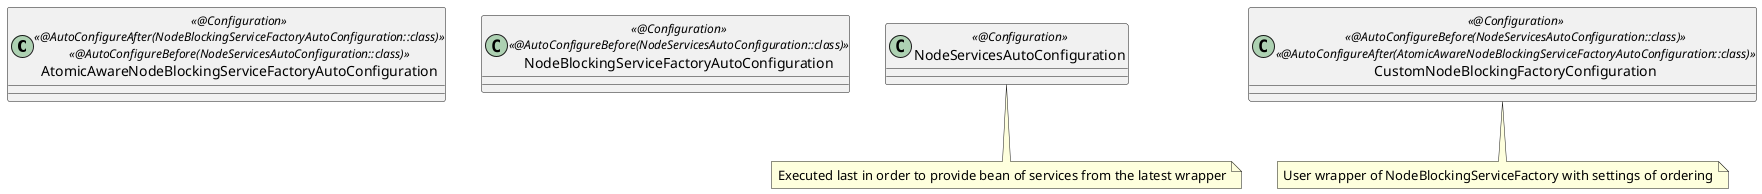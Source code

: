 @startuml diagram

class AtomicAwareNodeBlockingServiceFactoryAutoConfiguration <<@Configuration>> <<@AutoConfigureAfter(NodeBlockingServiceFactoryAutoConfiguration::class)>> <<@AutoConfigureBefore(NodeServicesAutoConfiguration::class)>>
class NodeBlockingServiceFactoryAutoConfiguration <<@Configuration>> <<@AutoConfigureBefore(NodeServicesAutoConfiguration::class)>>
class NodeServicesAutoConfiguration <<@Configuration>>
class CustomNodeBlockingFactoryConfiguration <<@Configuration>> <<@AutoConfigureBefore(NodeServicesAutoConfiguration::class)>> <<@AutoConfigureAfter(AtomicAwareNodeBlockingServiceFactoryAutoConfiguration::class)>>
note bottom of CustomNodeBlockingFactoryConfiguration : User wrapper of NodeBlockingServiceFactory with settings of ordering
note bottom of NodeServicesAutoConfiguration : Executed last in order to provide bean of services from the latest wrapper
@enduml